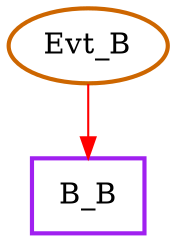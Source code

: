 digraph "pps-test5-1" {
  name="pps-test5-1"
  subgraph subgraph1 {
    node [cpu=0 pattern=A tperiod=100000000 toffs=0 fid=1 gid=5 sid=2 bpid=8 style=filled color=black fillcolor=white penwidth=2 shape=oval]
    Evt_B [type=tmsg patentry=1 evtno=255 par=2 color=darkorange3]
    B_B [type=block patexit=1 shape=rectangle color=purple]
    edge [type=defdst color=red]
    Evt_B -> B_B
  }
}
